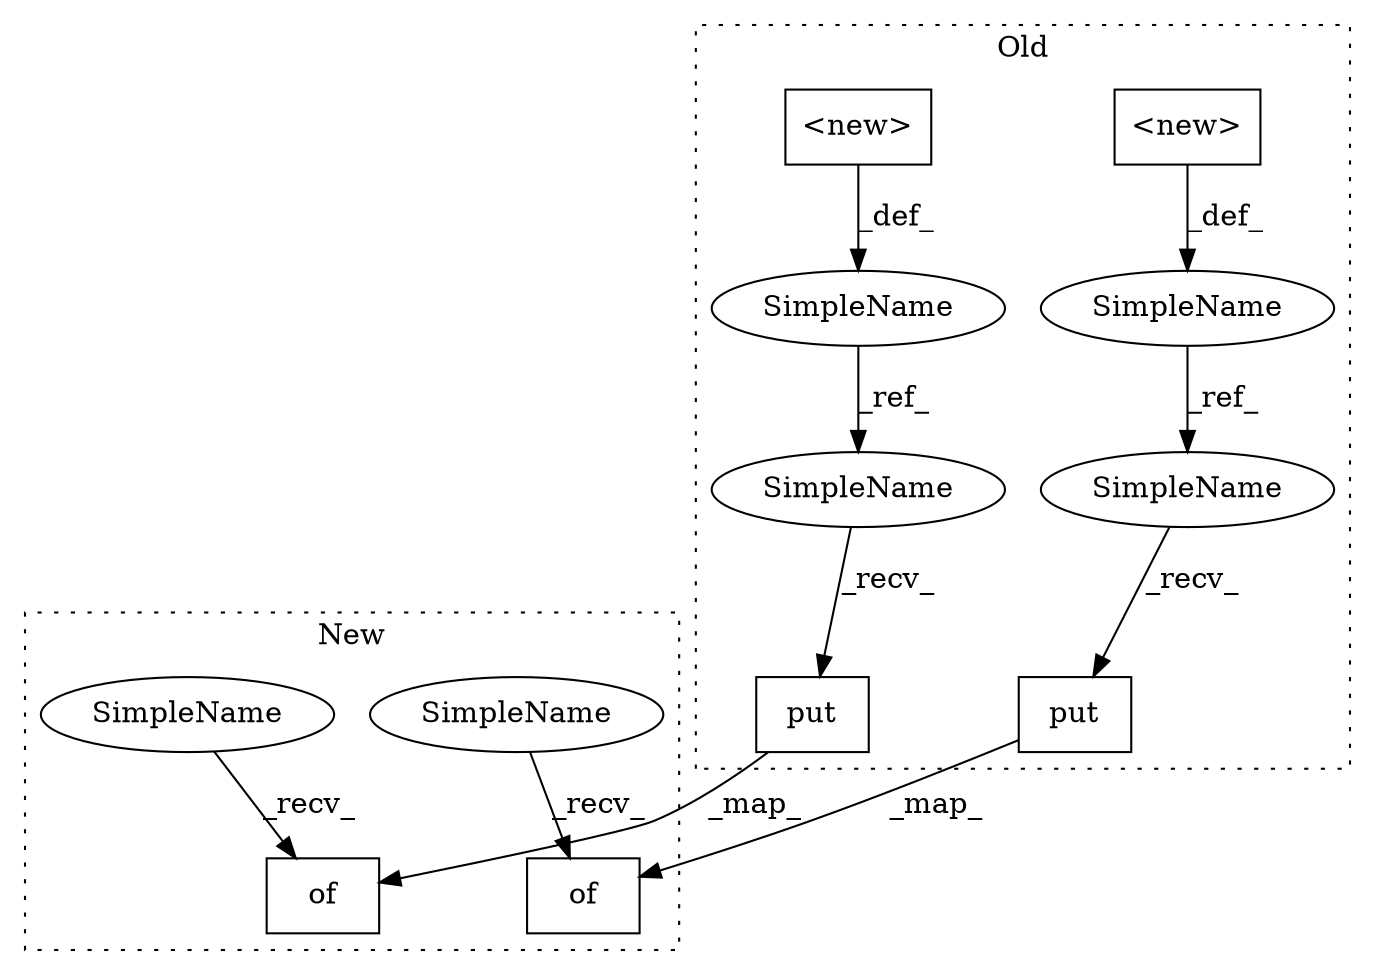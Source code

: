 digraph G {
subgraph cluster0 {
1 [label="put" a="32" s="19775,19837" l="5,2" shape="box"];
3 [label="SimpleName" a="42" s="19738" l="4" shape="ellipse"];
4 [label="<new>" a="14" s="19745" l="15" shape="box"];
6 [label="put" a="32" s="19621,19706" l="5,2" shape="box"];
7 [label="SimpleName" a="42" s="19584" l="4" shape="ellipse"];
8 [label="<new>" a="14" s="19591" l="15" shape="box"];
9 [label="SimpleName" a="42" s="19616" l="4" shape="ellipse"];
10 [label="SimpleName" a="42" s="19770" l="4" shape="ellipse"];
label = "Old";
style="dotted";
}
subgraph cluster1 {
2 [label="of" a="32" s="23059,23120" l="4,2" shape="box"];
5 [label="of" a="32" s="22948,23032" l="4,2" shape="box"];
11 [label="SimpleName" a="42" s="23055" l="3" shape="ellipse"];
12 [label="SimpleName" a="42" s="22944" l="3" shape="ellipse"];
label = "New";
style="dotted";
}
1 -> 2 [label="_map_"];
3 -> 10 [label="_ref_"];
4 -> 3 [label="_def_"];
6 -> 5 [label="_map_"];
7 -> 9 [label="_ref_"];
8 -> 7 [label="_def_"];
9 -> 6 [label="_recv_"];
10 -> 1 [label="_recv_"];
11 -> 2 [label="_recv_"];
12 -> 5 [label="_recv_"];
}